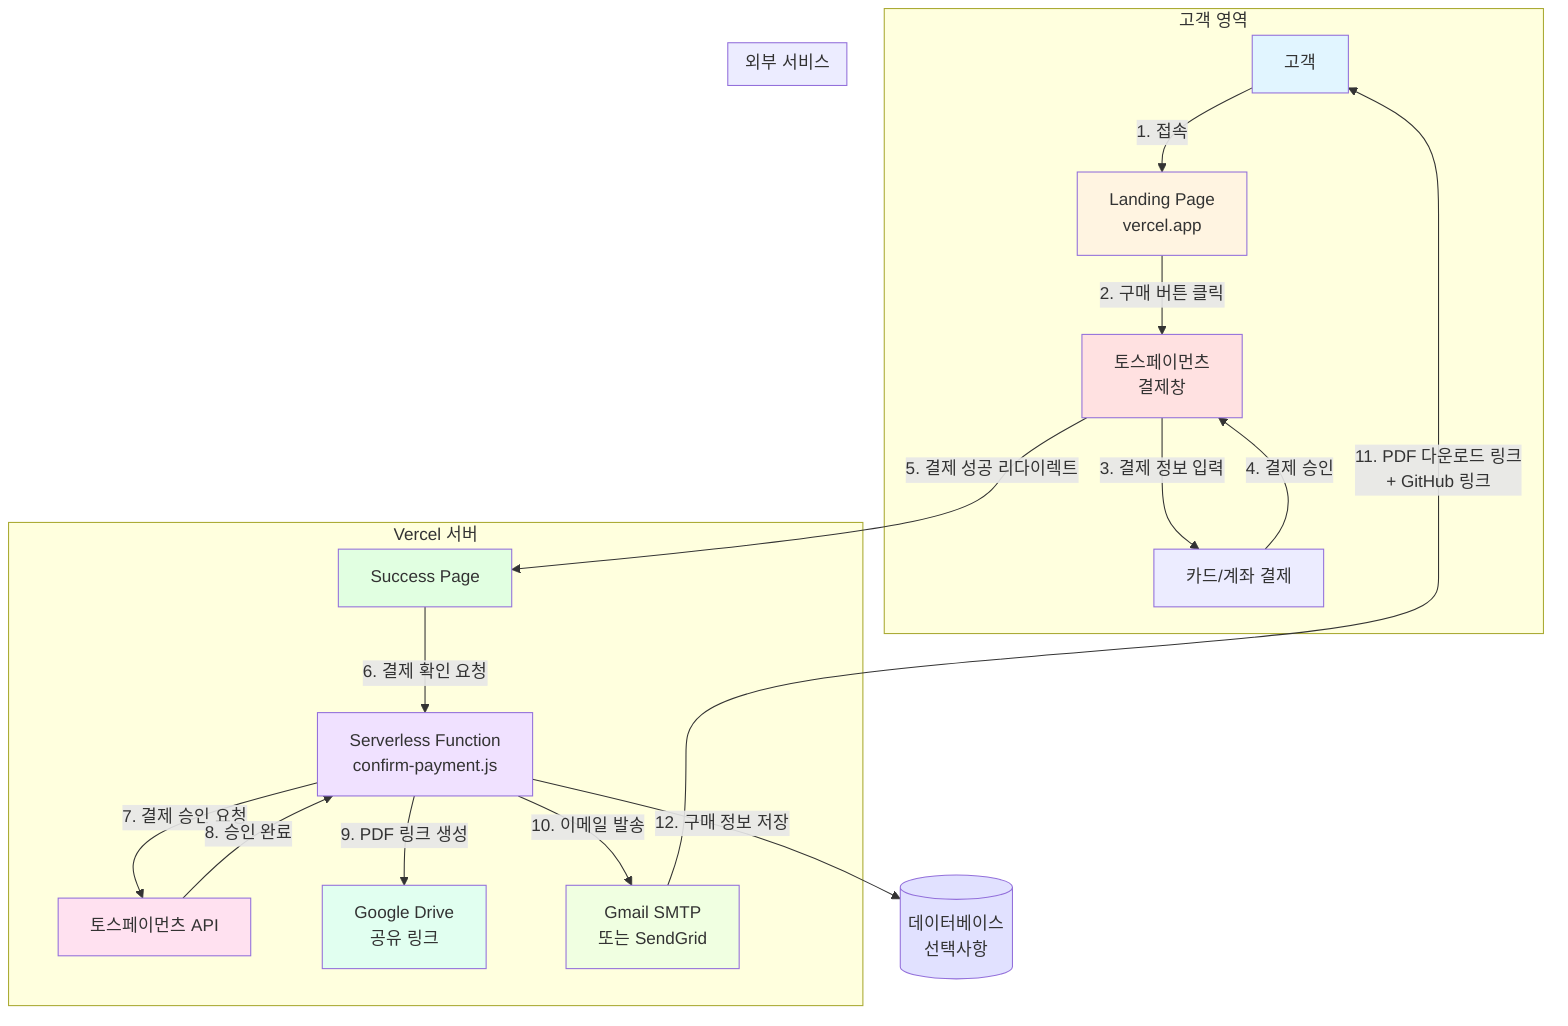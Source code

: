 graph TB
    subgraph "고객 영역"
        A[고객] -->|1. 접속| B[Landing Page<br/>vercel.app]
        B -->|2. 구매 버튼 클릭| C[토스페이먼츠<br/>결제창]
        C -->|3. 결제 정보 입력| D[카드/계좌 결제]
        D -->|4. 결제 승인| C
    end

    subgraph "Vercel 서버"
        C -->|5. 결제 성공 리다이렉트| E[Success Page]
        E -->|6. 결제 확인 요청| F[Serverless Function<br/>confirm-payment.js]
        
        F -->|7. 결제 승인 요청| G[토스페이먼츠 API]
        G -->|8. 승인 완료| F
        
        F -->|9. PDF 링크 생성| H[Google Drive<br/>공유 링크]
        
        F -->|10. 이메일 발송| I[Gmail SMTP<br/>또는 SendGrid]
    end

    subgraph "외부 서비스"
        G
        H
        I
    end

    I -->|11. PDF 다운로드 링크<br/>+ GitHub 링크| A
    
    F -->|12. 구매 정보 저장| J[(데이터베이스<br/>선택사항)]

    style A fill:#e1f5ff
    style B fill:#fff4e1
    style C fill:#ffe1e1
    style E fill:#e1ffe1
    style F fill:#f0e1ff
    style G fill:#ffe1f0
    style H fill:#e1fff0
    style I fill:#f0ffe1
    style J fill:#e1e1ff

    classDef customer fill:#e1f5ff,stroke:#333,stroke-width:2px
    classDef vercel fill:#fff4e1,stroke:#333,stroke-width:2px
    classDef payment fill:#ffe1e1,stroke:#333,stroke-width:2px
    classDef email fill:#f0ffe1,stroke:#333,stroke-width:2px